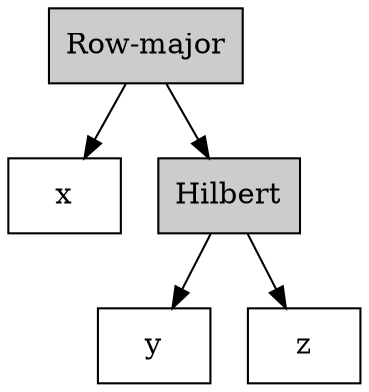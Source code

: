 digraph G {
  node [ shape="rectangle" style="filled" fillcolor="#FFFFFF" ]

  R0 -> x
  R0 -> H1
  H1 -> y
  H1 -> z

  R0 [ label="Row-major" fillcolor="#CCCCCC" ]
  H1 [ label="Hilbert" fillcolor="#CCCCCC" ]
}
